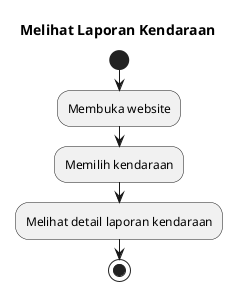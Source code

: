 @startuml melihat_laporan_kendaraan

title "Melihat Laporan Kendaraan"

|Vendor|

start

:Membuka website;
:Memilih kendaraan;
:Melihat detail laporan kendaraan;

stop

@enduml
